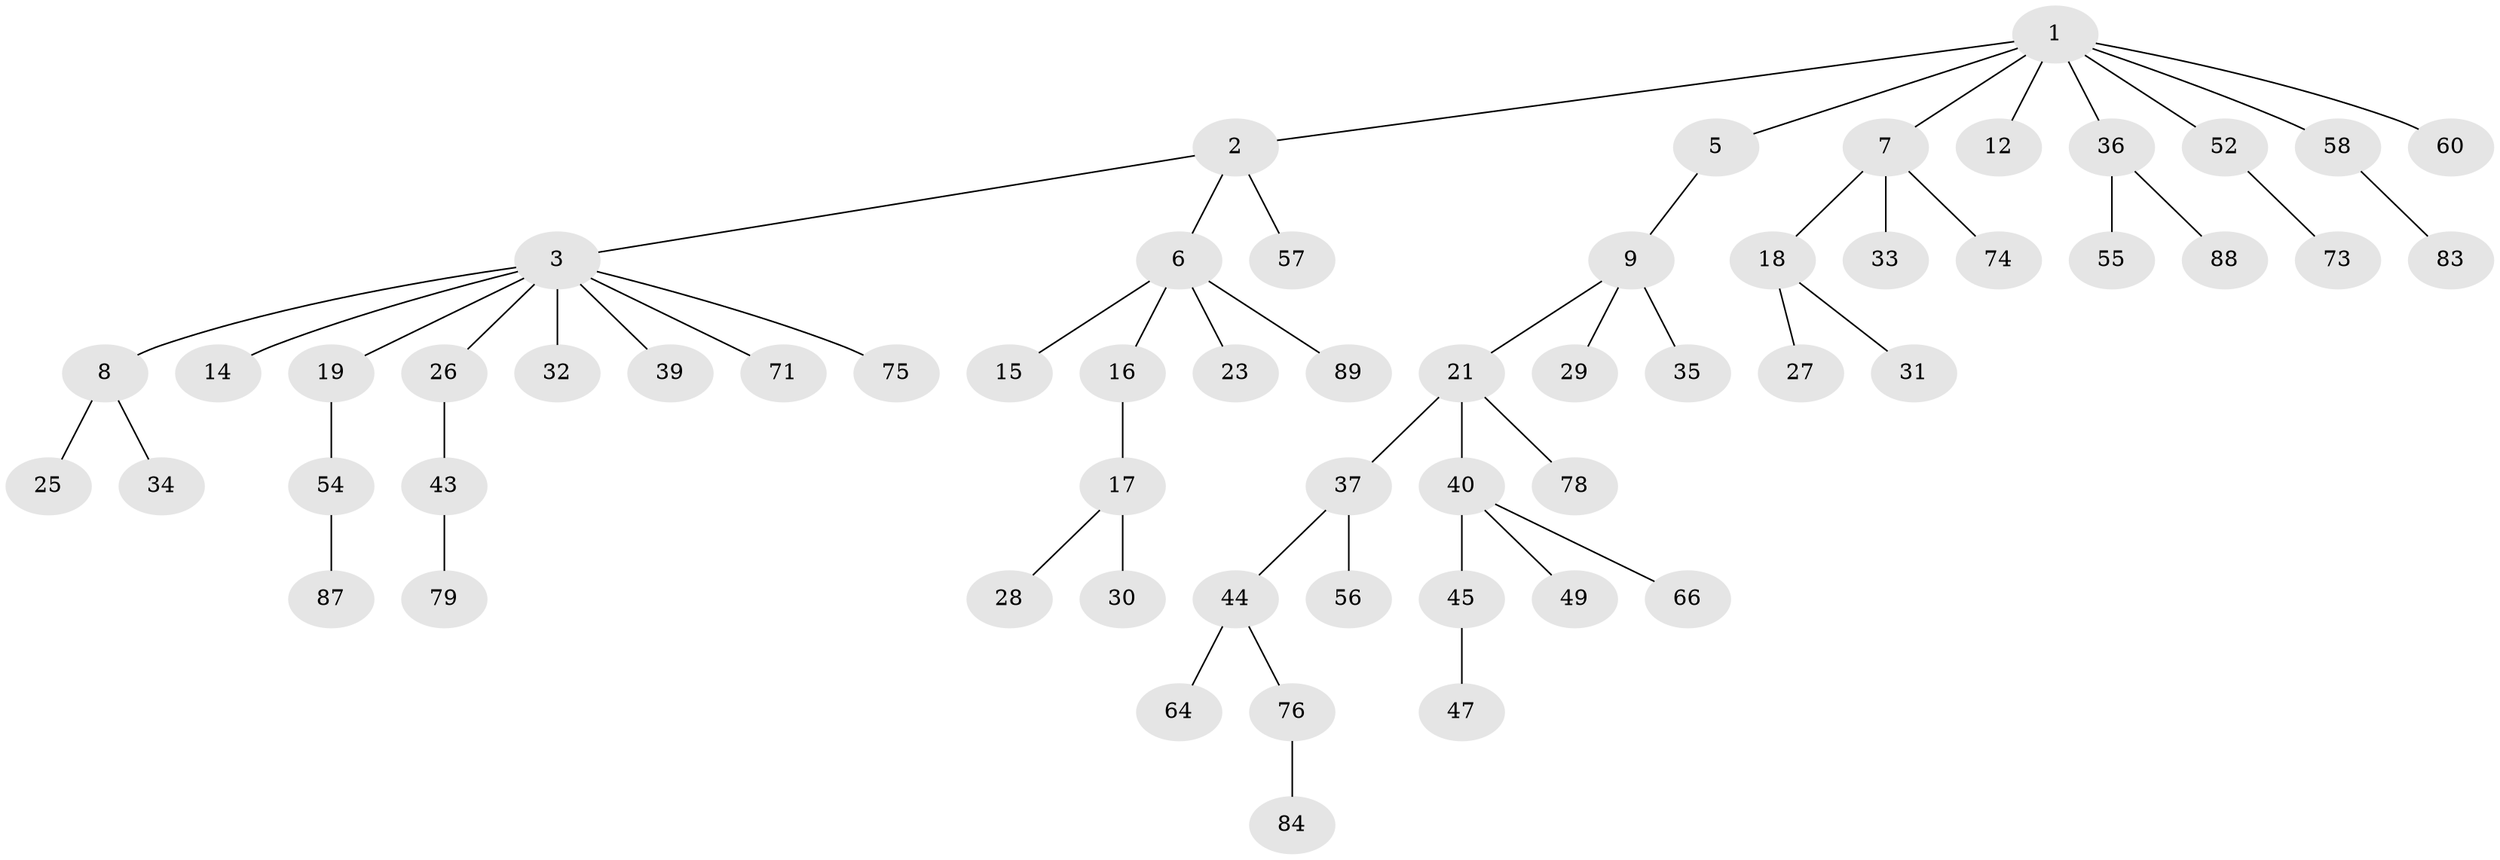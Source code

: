 // original degree distribution, {7: 0.02247191011235955, 5: 0.011235955056179775, 4: 0.0898876404494382, 2: 0.3258426966292135, 3: 0.10112359550561797, 1: 0.449438202247191}
// Generated by graph-tools (version 1.1) at 2025/42/03/06/25 10:42:03]
// undirected, 58 vertices, 57 edges
graph export_dot {
graph [start="1"]
  node [color=gray90,style=filled];
  1 [super="+10"];
  2 [super="+24"];
  3 [super="+4"];
  5;
  6 [super="+13"];
  7 [super="+50"];
  8 [super="+11"];
  9 [super="+20"];
  12;
  14 [super="+67"];
  15 [super="+53"];
  16;
  17 [super="+86"];
  18 [super="+82"];
  19 [super="+48"];
  21 [super="+22"];
  23;
  25 [super="+69"];
  26 [super="+68"];
  27 [super="+38"];
  28 [super="+63"];
  29;
  30 [super="+51"];
  31 [super="+42"];
  32;
  33;
  34;
  35;
  36 [super="+61"];
  37 [super="+41"];
  39;
  40 [super="+46"];
  43 [super="+62"];
  44 [super="+65"];
  45 [super="+80"];
  47 [super="+81"];
  49 [super="+72"];
  52;
  54 [super="+85"];
  55 [super="+59"];
  56;
  57 [super="+70"];
  58;
  60;
  64;
  66;
  71;
  73;
  74;
  75;
  76 [super="+77"];
  78;
  79;
  83;
  84;
  87;
  88;
  89;
  1 -- 2;
  1 -- 5;
  1 -- 7;
  1 -- 12;
  1 -- 52;
  1 -- 58;
  1 -- 36;
  1 -- 60;
  2 -- 3;
  2 -- 6;
  2 -- 57;
  3 -- 8;
  3 -- 14;
  3 -- 19;
  3 -- 39;
  3 -- 71;
  3 -- 32;
  3 -- 75;
  3 -- 26;
  5 -- 9;
  6 -- 15;
  6 -- 23;
  6 -- 16;
  6 -- 89;
  7 -- 18;
  7 -- 33;
  7 -- 74;
  8 -- 25;
  8 -- 34;
  9 -- 29;
  9 -- 35;
  9 -- 21;
  16 -- 17;
  17 -- 28;
  17 -- 30;
  18 -- 27;
  18 -- 31;
  19 -- 54;
  21 -- 37;
  21 -- 40;
  21 -- 78;
  26 -- 43;
  36 -- 55;
  36 -- 88;
  37 -- 56;
  37 -- 44;
  40 -- 45;
  40 -- 49;
  40 -- 66;
  43 -- 79;
  44 -- 64;
  44 -- 76;
  45 -- 47;
  52 -- 73;
  54 -- 87;
  58 -- 83;
  76 -- 84;
}

